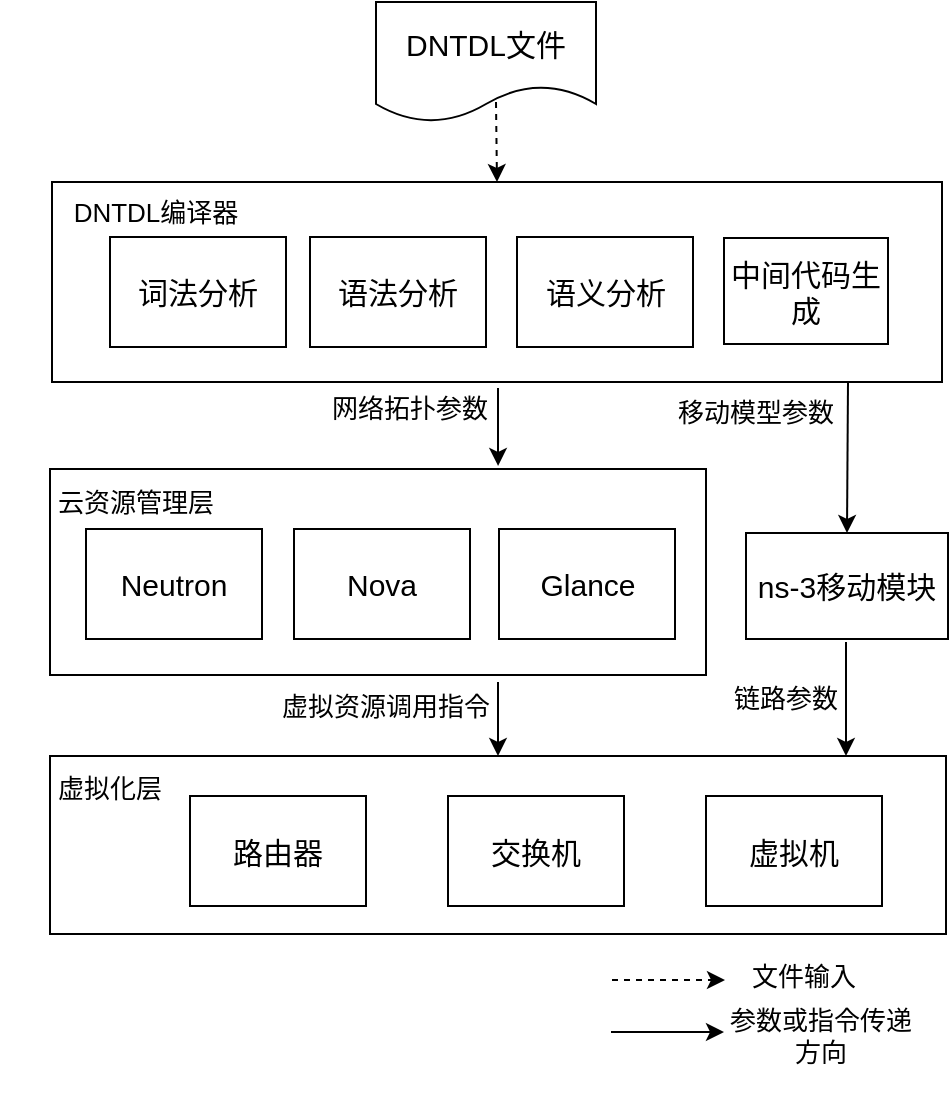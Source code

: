 <mxfile version="10.8.0" type="github"><diagram id="JTEC7zDQZaKKNVADHG2T" name="Page-1"><mxGraphModel dx="1394" dy="765" grid="0" gridSize="10" guides="1" tooltips="1" connect="1" arrows="1" fold="1" page="1" pageScale="1" pageWidth="827" pageHeight="1169" math="0" shadow="0"><root><mxCell id="0"/><mxCell id="1" parent="0"/><mxCell id="3YXMTrAYTGrcyRpoww6Z-1" value="&lt;font style=&quot;font-size: 15px&quot;&gt;DNTDL文件&lt;/font&gt;" style="shape=document;whiteSpace=wrap;html=1;boundedLbl=1;" parent="1" vertex="1"><mxGeometry x="335" y="160" width="110" height="60" as="geometry"/></mxCell><mxCell id="3YXMTrAYTGrcyRpoww6Z-34" style="rounded=0;orthogonalLoop=1;jettySize=auto;html=1;entryX=0.5;entryY=0;entryDx=0;entryDy=0;" parent="1" target="3YXMTrAYTGrcyRpoww6Z-46" edge="1"><mxGeometry relative="1" as="geometry"><mxPoint x="580" y="425" as="targetPoint"/><mxPoint x="571" y="350" as="sourcePoint"/></mxGeometry></mxCell><mxCell id="3YXMTrAYTGrcyRpoww6Z-44" style="edgeStyle=none;rounded=0;orthogonalLoop=1;jettySize=auto;html=1;entryX=0.5;entryY=0;entryDx=0;entryDy=0;dashed=1;" parent="1" target="3YXMTrAYTGrcyRpoww6Z-3" edge="1"><mxGeometry relative="1" as="geometry"><mxPoint x="395" y="210" as="sourcePoint"/><mxPoint x="430" y="210" as="targetPoint"/></mxGeometry></mxCell><mxCell id="3YXMTrAYTGrcyRpoww6Z-3" value="" style="rounded=0;whiteSpace=wrap;html=1;" parent="1" vertex="1"><mxGeometry x="173" y="250" width="445" height="100" as="geometry"/></mxCell><mxCell id="3YXMTrAYTGrcyRpoww6Z-14" value="&lt;font style=&quot;font-size: 13px&quot;&gt;移动模型参数&lt;/font&gt;" style="text;html=1;strokeColor=none;fillColor=none;align=center;verticalAlign=middle;whiteSpace=wrap;rounded=0;" parent="1" vertex="1"><mxGeometry x="470" y="355" width="110" height="20" as="geometry"/></mxCell><mxCell id="3YXMTrAYTGrcyRpoww6Z-17" value="" style="rounded=0;whiteSpace=wrap;html=1;" parent="1" vertex="1"><mxGeometry x="172" y="537" width="448" height="89" as="geometry"/></mxCell><mxCell id="3YXMTrAYTGrcyRpoww6Z-26" value="&lt;font style=&quot;font-size: 13px&quot;&gt;网络拓扑参数&lt;/font&gt;" style="text;html=1;strokeColor=none;fillColor=none;align=center;verticalAlign=middle;whiteSpace=wrap;rounded=0;" parent="1" vertex="1"><mxGeometry x="306.5" y="353" width="90" height="20" as="geometry"/></mxCell><mxCell id="3YXMTrAYTGrcyRpoww6Z-30" value="&lt;span style=&quot;font-size: 15px&quot;&gt;路由器&lt;/span&gt;" style="rounded=0;whiteSpace=wrap;html=1;" parent="1" vertex="1"><mxGeometry x="242" y="557" width="88" height="55" as="geometry"/></mxCell><mxCell id="3YXMTrAYTGrcyRpoww6Z-31" value="&lt;span style=&quot;font-size: 15px&quot;&gt;交换机&lt;/span&gt;" style="rounded=0;whiteSpace=wrap;html=1;" parent="1" vertex="1"><mxGeometry x="371" y="557" width="88" height="55" as="geometry"/></mxCell><mxCell id="3YXMTrAYTGrcyRpoww6Z-33" value="&lt;span style=&quot;font-size: 15px&quot;&gt;虚拟机&lt;/span&gt;" style="rounded=0;whiteSpace=wrap;html=1;" parent="1" vertex="1"><mxGeometry x="500" y="557" width="88" height="55" as="geometry"/></mxCell><mxCell id="3YXMTrAYTGrcyRpoww6Z-36" value="&lt;font style=&quot;font-size: 13px&quot;&gt;链路参数&lt;/font&gt;" style="text;html=1;strokeColor=none;fillColor=none;align=center;verticalAlign=middle;whiteSpace=wrap;rounded=0;" parent="1" vertex="1"><mxGeometry x="484.5" y="498" width="110" height="20" as="geometry"/></mxCell><mxCell id="3YXMTrAYTGrcyRpoww6Z-37" value="&lt;font style=&quot;font-size: 13px&quot;&gt;DNTDL编译器&lt;/font&gt;" style="text;html=1;strokeColor=none;fillColor=none;align=center;verticalAlign=middle;whiteSpace=wrap;rounded=0;" parent="1" vertex="1"><mxGeometry x="170" y="230" width="110" height="70" as="geometry"/></mxCell><mxCell id="3YXMTrAYTGrcyRpoww6Z-40" value="&lt;span style=&quot;font-size: 15px&quot;&gt;词法分析&lt;/span&gt;" style="rounded=0;whiteSpace=wrap;html=1;" parent="1" vertex="1"><mxGeometry x="202" y="277.5" width="88" height="55" as="geometry"/></mxCell><mxCell id="3YXMTrAYTGrcyRpoww6Z-41" value="&lt;span style=&quot;font-size: 15px&quot;&gt;语法分析&lt;/span&gt;" style="rounded=0;whiteSpace=wrap;html=1;" parent="1" vertex="1"><mxGeometry x="302" y="277.5" width="88" height="55" as="geometry"/></mxCell><mxCell id="3YXMTrAYTGrcyRpoww6Z-42" value="&lt;span style=&quot;font-size: 15px&quot;&gt;中间代码生成&lt;/span&gt;" style="rounded=0;whiteSpace=wrap;html=1;" parent="1" vertex="1"><mxGeometry x="509" y="278" width="82" height="53" as="geometry"/></mxCell><mxCell id="3YXMTrAYTGrcyRpoww6Z-43" value="&lt;span style=&quot;font-size: 15px&quot;&gt;语义分析&lt;/span&gt;" style="rounded=0;whiteSpace=wrap;html=1;" parent="1" vertex="1"><mxGeometry x="405.5" y="277.5" width="88" height="55" as="geometry"/></mxCell><mxCell id="3YXMTrAYTGrcyRpoww6Z-46" value="&lt;span style=&quot;font-size: 15px&quot;&gt;ns-3移动模块&lt;/span&gt;" style="rounded=0;whiteSpace=wrap;html=1;" parent="1" vertex="1"><mxGeometry x="520" y="425.5" width="101" height="53" as="geometry"/></mxCell><mxCell id="3YXMTrAYTGrcyRpoww6Z-48" value="" style="group" parent="1" vertex="1" connectable="0"><mxGeometry x="160" y="375" width="340" height="121.5" as="geometry"/></mxCell><mxCell id="3YXMTrAYTGrcyRpoww6Z-2" value="" style="rounded=0;whiteSpace=wrap;html=1;" parent="3YXMTrAYTGrcyRpoww6Z-48" vertex="1"><mxGeometry x="12" y="18.5" width="328" height="103" as="geometry"/></mxCell><mxCell id="3YXMTrAYTGrcyRpoww6Z-5" value="&lt;font style=&quot;font-size: 15px&quot;&gt;Nova&lt;/font&gt;" style="rounded=0;whiteSpace=wrap;html=1;" parent="3YXMTrAYTGrcyRpoww6Z-48" vertex="1"><mxGeometry x="134" y="48.5" width="88" height="55" as="geometry"/></mxCell><mxCell id="3YXMTrAYTGrcyRpoww6Z-8" value="&lt;font style=&quot;font-size: 13px&quot;&gt;云资源管理层&lt;/font&gt;" style="text;html=1;strokeColor=none;fillColor=none;align=center;verticalAlign=middle;whiteSpace=wrap;rounded=0;" parent="3YXMTrAYTGrcyRpoww6Z-48" vertex="1"><mxGeometry width="110" height="70" as="geometry"/></mxCell><mxCell id="3YXMTrAYTGrcyRpoww6Z-28" value="&lt;font style=&quot;font-size: 15px&quot;&gt;Glance&lt;/font&gt;" style="rounded=0;whiteSpace=wrap;html=1;" parent="3YXMTrAYTGrcyRpoww6Z-48" vertex="1"><mxGeometry x="236.5" y="48.5" width="88" height="55" as="geometry"/></mxCell><mxCell id="3YXMTrAYTGrcyRpoww6Z-29" value="&lt;span style=&quot;font-size: 15px&quot;&gt;Neutron&lt;/span&gt;" style="rounded=0;whiteSpace=wrap;html=1;" parent="3YXMTrAYTGrcyRpoww6Z-48" vertex="1"><mxGeometry x="30" y="48.5" width="88" height="55" as="geometry"/></mxCell><mxCell id="3YXMTrAYTGrcyRpoww6Z-50" value="&lt;font style=&quot;font-size: 13px&quot;&gt;虚拟化层&lt;/font&gt;" style="text;html=1;strokeColor=none;fillColor=none;align=center;verticalAlign=middle;whiteSpace=wrap;rounded=0;" parent="1" vertex="1"><mxGeometry x="147" y="518" width="110" height="70" as="geometry"/></mxCell><mxCell id="3YXMTrAYTGrcyRpoww6Z-52" style="rounded=0;orthogonalLoop=1;jettySize=auto;html=1;entryX=0.5;entryY=0;entryDx=0;entryDy=0;" parent="1" target="3YXMTrAYTGrcyRpoww6Z-17" edge="1"><mxGeometry relative="1" as="geometry"><mxPoint x="396" y="500" as="sourcePoint"/><mxPoint x="359.5" y="540.5" as="targetPoint"/></mxGeometry></mxCell><mxCell id="3YXMTrAYTGrcyRpoww6Z-53" style="rounded=0;orthogonalLoop=1;jettySize=auto;html=1;entryX=0.5;entryY=0;entryDx=0;entryDy=0;" parent="1" edge="1"><mxGeometry relative="1" as="geometry"><mxPoint x="570" y="480" as="sourcePoint"/><mxPoint x="570" y="537" as="targetPoint"/></mxGeometry></mxCell><mxCell id="3YXMTrAYTGrcyRpoww6Z-54" value="&lt;font style=&quot;font-size: 13px&quot;&gt;虚拟资源调用指令&lt;/font&gt;" style="text;html=1;strokeColor=none;fillColor=none;align=center;verticalAlign=middle;whiteSpace=wrap;rounded=0;" parent="1" vertex="1"><mxGeometry x="285" y="502" width="110" height="20" as="geometry"/></mxCell><mxCell id="1X-qE0lpkqS7fvRZro71-1" style="rounded=0;orthogonalLoop=1;jettySize=auto;html=1;entryX=0.683;entryY=-0.015;entryDx=0;entryDy=0;entryPerimeter=0;" parent="1" target="3YXMTrAYTGrcyRpoww6Z-2" edge="1"><mxGeometry relative="1" as="geometry"><mxPoint x="396" y="353" as="sourcePoint"/><mxPoint x="396" y="390" as="targetPoint"/></mxGeometry></mxCell><mxCell id="1X-qE0lpkqS7fvRZro71-4" value="" style="endArrow=classic;html=1;dashed=1;" parent="1" edge="1"><mxGeometry width="50" height="50" relative="1" as="geometry"><mxPoint x="453" y="649" as="sourcePoint"/><mxPoint x="509.5" y="649" as="targetPoint"/></mxGeometry></mxCell><mxCell id="1X-qE0lpkqS7fvRZro71-6" value="" style="endArrow=classic;html=1;" parent="1" edge="1"><mxGeometry width="50" height="50" relative="1" as="geometry"><mxPoint x="452.5" y="675" as="sourcePoint"/><mxPoint x="509" y="675" as="targetPoint"/></mxGeometry></mxCell><mxCell id="1X-qE0lpkqS7fvRZro71-8" value="&lt;font style=&quot;font-size: 13px&quot;&gt;文件输入&lt;/font&gt;" style="text;html=1;strokeColor=none;fillColor=none;align=center;verticalAlign=middle;whiteSpace=wrap;rounded=0;" parent="1" vertex="1"><mxGeometry x="493.5" y="612" width="110" height="70" as="geometry"/></mxCell><mxCell id="1X-qE0lpkqS7fvRZro71-10" value="&lt;font style=&quot;font-size: 13px&quot;&gt;参数或指令传递方向&lt;/font&gt;" style="text;html=1;strokeColor=none;fillColor=none;align=center;verticalAlign=middle;whiteSpace=wrap;rounded=0;" parent="1" vertex="1"><mxGeometry x="510" y="640" width="95" height="74" as="geometry"/></mxCell></root></mxGraphModel></diagram></mxfile>